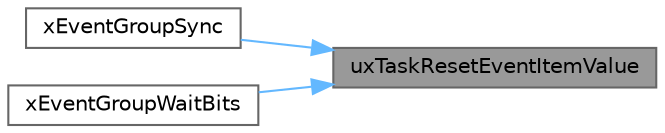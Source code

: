 digraph "uxTaskResetEventItemValue"
{
 // LATEX_PDF_SIZE
  bgcolor="transparent";
  edge [fontname=Helvetica,fontsize=10,labelfontname=Helvetica,labelfontsize=10];
  node [fontname=Helvetica,fontsize=10,shape=box,height=0.2,width=0.4];
  rankdir="RL";
  Node1 [id="Node000001",label="uxTaskResetEventItemValue",height=0.2,width=0.4,color="gray40", fillcolor="grey60", style="filled", fontcolor="black",tooltip=" "];
  Node1 -> Node2 [id="edge1_Node000001_Node000002",dir="back",color="steelblue1",style="solid",tooltip=" "];
  Node2 [id="Node000002",label="xEventGroupSync",height=0.2,width=0.4,color="grey40", fillcolor="white", style="filled",URL="$event__groups_8c.html#ac38db316f0928c7ddaacb677a75dbc03",tooltip=" "];
  Node1 -> Node3 [id="edge2_Node000001_Node000003",dir="back",color="steelblue1",style="solid",tooltip=" "];
  Node3 [id="Node000003",label="xEventGroupWaitBits",height=0.2,width=0.4,color="grey40", fillcolor="white", style="filled",URL="$event__groups_8c.html#a379c5cca4552d3d8acd4c51e8220a6c3",tooltip=" "];
}
